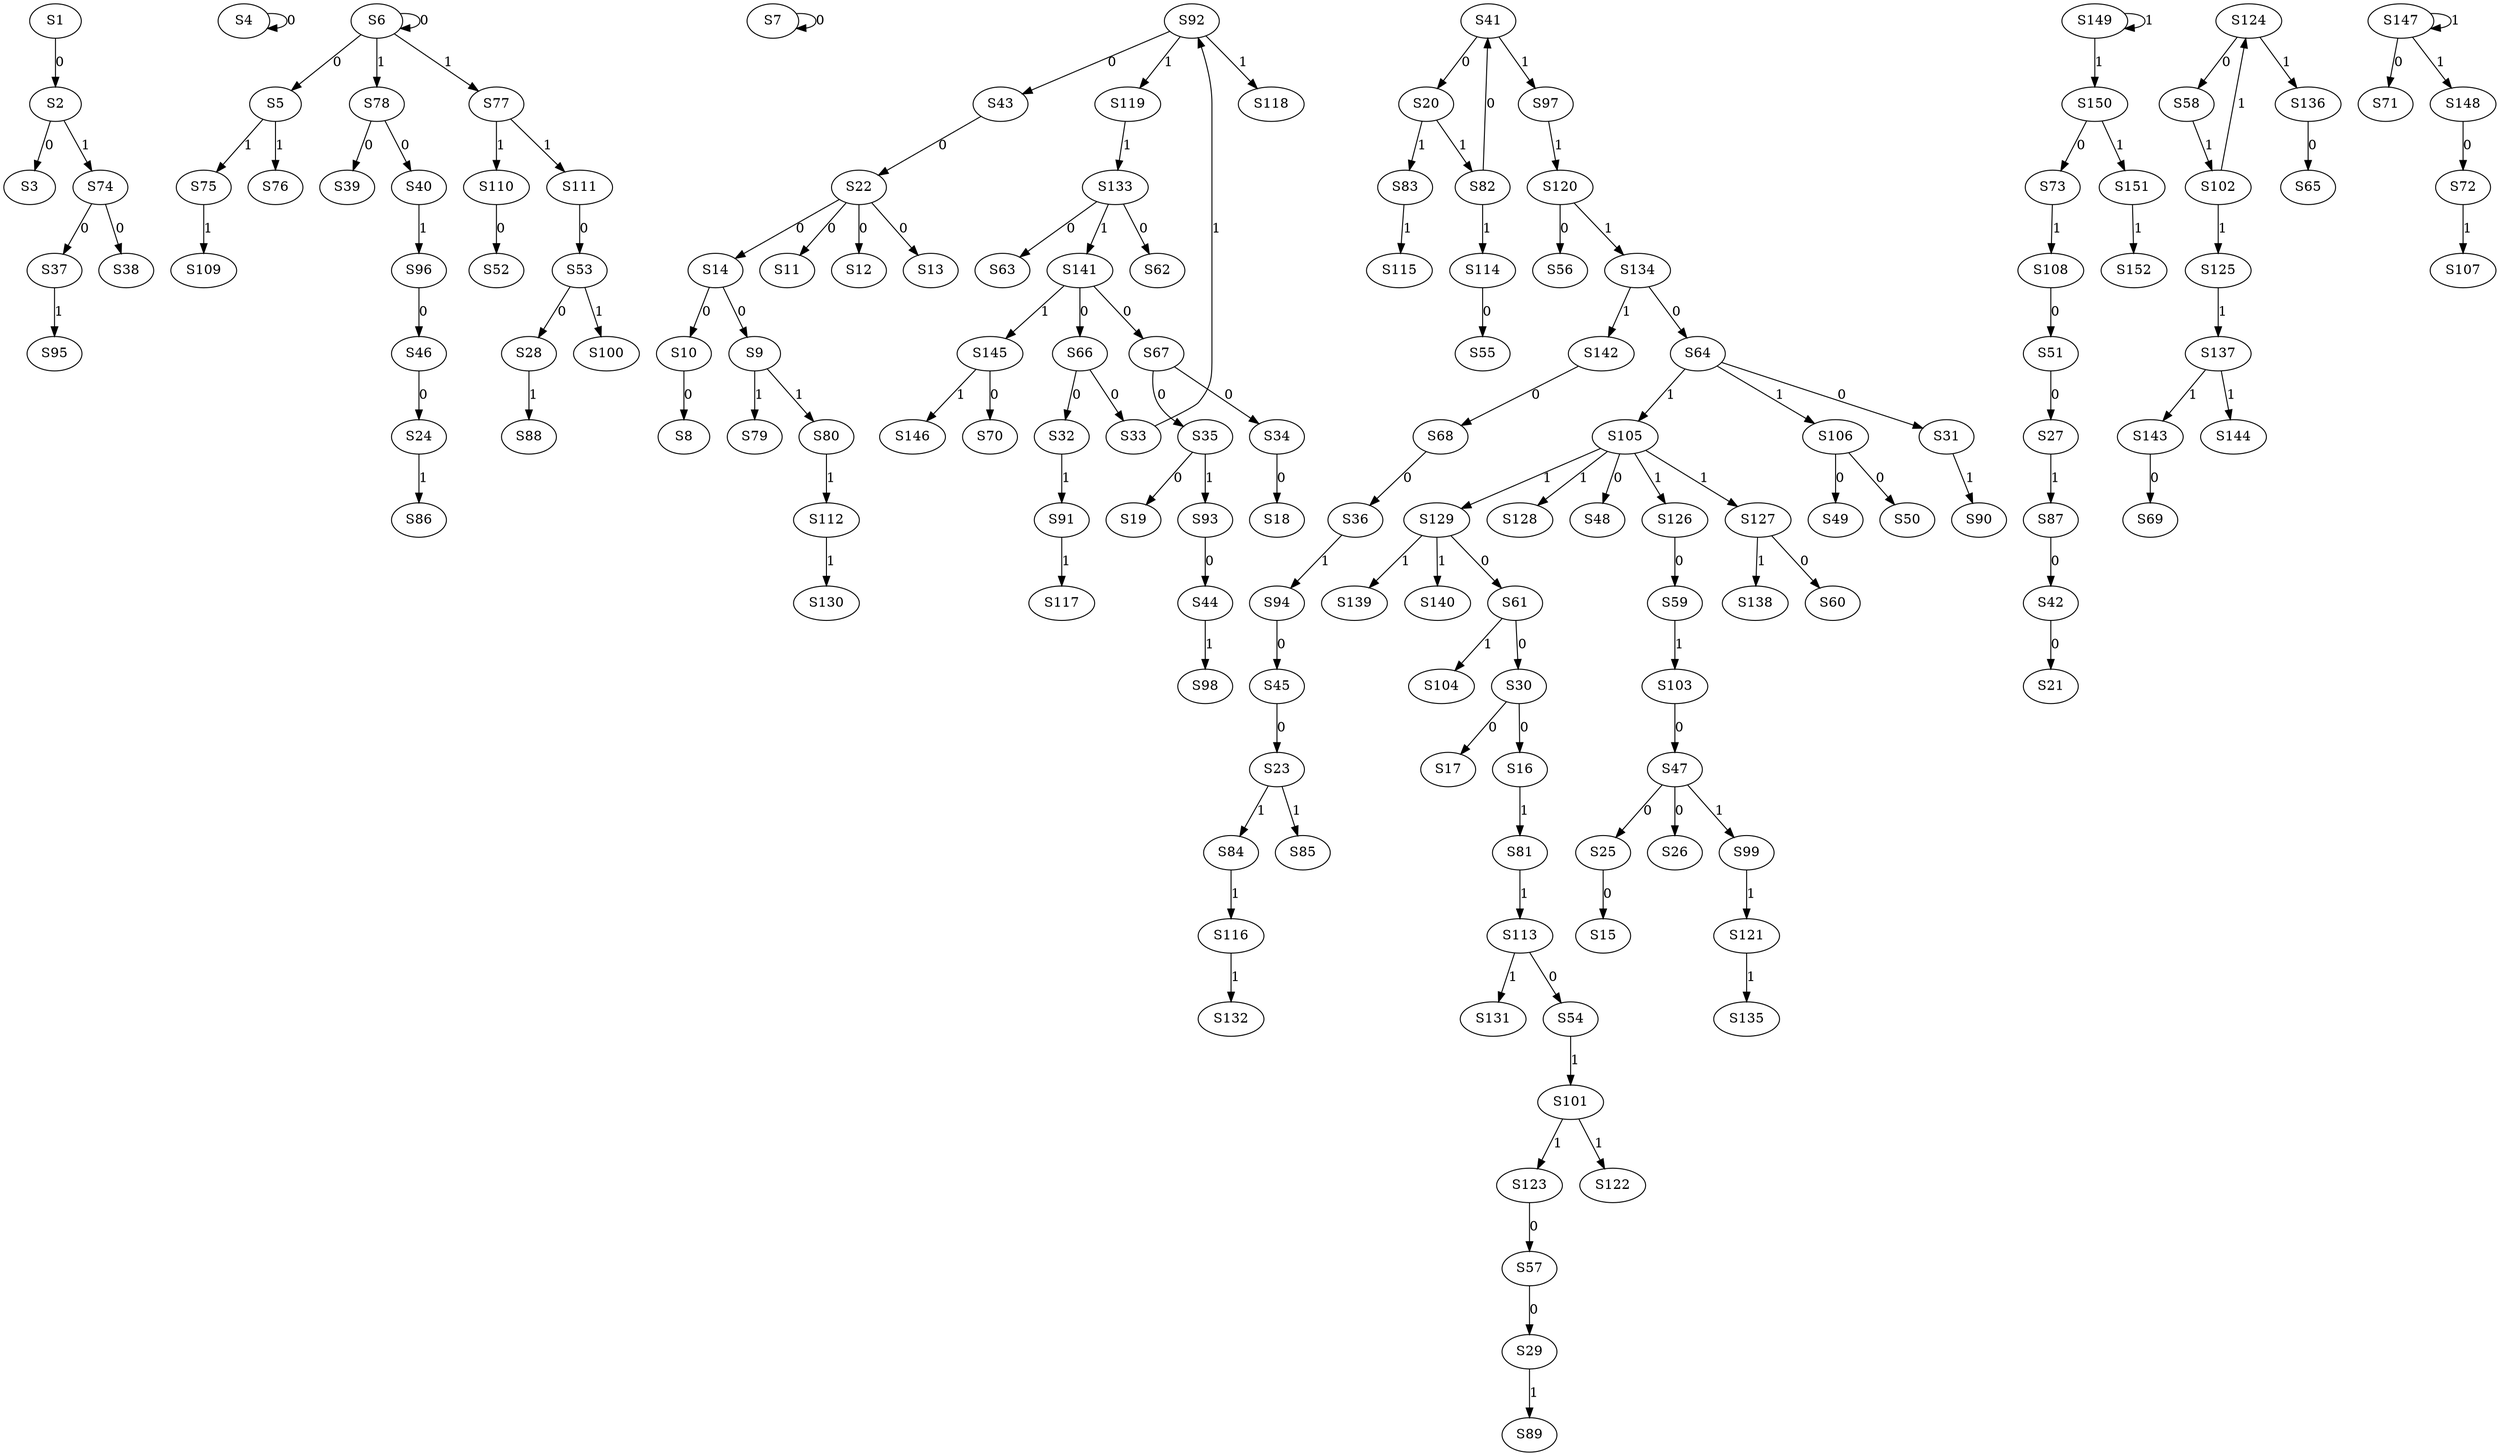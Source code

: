 strict digraph {
	S1 -> S2 [ label = 0 ];
	S2 -> S3 [ label = 0 ];
	S4 -> S4 [ label = 0 ];
	S6 -> S5 [ label = 0 ];
	S6 -> S6 [ label = 0 ];
	S7 -> S7 [ label = 0 ];
	S10 -> S8 [ label = 0 ];
	S14 -> S9 [ label = 0 ];
	S14 -> S10 [ label = 0 ];
	S22 -> S11 [ label = 0 ];
	S22 -> S12 [ label = 0 ];
	S22 -> S13 [ label = 0 ];
	S22 -> S14 [ label = 0 ];
	S25 -> S15 [ label = 0 ];
	S30 -> S16 [ label = 0 ];
	S30 -> S17 [ label = 0 ];
	S34 -> S18 [ label = 0 ];
	S35 -> S19 [ label = 0 ];
	S41 -> S20 [ label = 0 ];
	S42 -> S21 [ label = 0 ];
	S43 -> S22 [ label = 0 ];
	S45 -> S23 [ label = 0 ];
	S46 -> S24 [ label = 0 ];
	S47 -> S25 [ label = 0 ];
	S47 -> S26 [ label = 0 ];
	S51 -> S27 [ label = 0 ];
	S53 -> S28 [ label = 0 ];
	S57 -> S29 [ label = 0 ];
	S61 -> S30 [ label = 0 ];
	S64 -> S31 [ label = 0 ];
	S66 -> S32 [ label = 0 ];
	S66 -> S33 [ label = 0 ];
	S67 -> S34 [ label = 0 ];
	S67 -> S35 [ label = 0 ];
	S68 -> S36 [ label = 0 ];
	S74 -> S37 [ label = 0 ];
	S74 -> S38 [ label = 0 ];
	S78 -> S39 [ label = 0 ];
	S78 -> S40 [ label = 0 ];
	S82 -> S41 [ label = 0 ];
	S87 -> S42 [ label = 0 ];
	S92 -> S43 [ label = 0 ];
	S93 -> S44 [ label = 0 ];
	S94 -> S45 [ label = 0 ];
	S96 -> S46 [ label = 0 ];
	S103 -> S47 [ label = 0 ];
	S105 -> S48 [ label = 0 ];
	S106 -> S49 [ label = 0 ];
	S106 -> S50 [ label = 0 ];
	S108 -> S51 [ label = 0 ];
	S110 -> S52 [ label = 0 ];
	S111 -> S53 [ label = 0 ];
	S113 -> S54 [ label = 0 ];
	S114 -> S55 [ label = 0 ];
	S120 -> S56 [ label = 0 ];
	S123 -> S57 [ label = 0 ];
	S124 -> S58 [ label = 0 ];
	S126 -> S59 [ label = 0 ];
	S127 -> S60 [ label = 0 ];
	S129 -> S61 [ label = 0 ];
	S133 -> S62 [ label = 0 ];
	S133 -> S63 [ label = 0 ];
	S134 -> S64 [ label = 0 ];
	S136 -> S65 [ label = 0 ];
	S141 -> S66 [ label = 0 ];
	S141 -> S67 [ label = 0 ];
	S142 -> S68 [ label = 0 ];
	S143 -> S69 [ label = 0 ];
	S145 -> S70 [ label = 0 ];
	S147 -> S71 [ label = 0 ];
	S148 -> S72 [ label = 0 ];
	S150 -> S73 [ label = 0 ];
	S2 -> S74 [ label = 1 ];
	S5 -> S75 [ label = 1 ];
	S5 -> S76 [ label = 1 ];
	S6 -> S77 [ label = 1 ];
	S6 -> S78 [ label = 1 ];
	S9 -> S79 [ label = 1 ];
	S9 -> S80 [ label = 1 ];
	S16 -> S81 [ label = 1 ];
	S20 -> S82 [ label = 1 ];
	S20 -> S83 [ label = 1 ];
	S23 -> S84 [ label = 1 ];
	S23 -> S85 [ label = 1 ];
	S24 -> S86 [ label = 1 ];
	S27 -> S87 [ label = 1 ];
	S28 -> S88 [ label = 1 ];
	S29 -> S89 [ label = 1 ];
	S31 -> S90 [ label = 1 ];
	S32 -> S91 [ label = 1 ];
	S33 -> S92 [ label = 1 ];
	S35 -> S93 [ label = 1 ];
	S36 -> S94 [ label = 1 ];
	S37 -> S95 [ label = 1 ];
	S40 -> S96 [ label = 1 ];
	S41 -> S97 [ label = 1 ];
	S44 -> S98 [ label = 1 ];
	S47 -> S99 [ label = 1 ];
	S53 -> S100 [ label = 1 ];
	S54 -> S101 [ label = 1 ];
	S58 -> S102 [ label = 1 ];
	S59 -> S103 [ label = 1 ];
	S61 -> S104 [ label = 1 ];
	S64 -> S105 [ label = 1 ];
	S64 -> S106 [ label = 1 ];
	S72 -> S107 [ label = 1 ];
	S73 -> S108 [ label = 1 ];
	S75 -> S109 [ label = 1 ];
	S77 -> S110 [ label = 1 ];
	S77 -> S111 [ label = 1 ];
	S80 -> S112 [ label = 1 ];
	S81 -> S113 [ label = 1 ];
	S82 -> S114 [ label = 1 ];
	S83 -> S115 [ label = 1 ];
	S84 -> S116 [ label = 1 ];
	S91 -> S117 [ label = 1 ];
	S92 -> S118 [ label = 1 ];
	S92 -> S119 [ label = 1 ];
	S97 -> S120 [ label = 1 ];
	S99 -> S121 [ label = 1 ];
	S101 -> S122 [ label = 1 ];
	S101 -> S123 [ label = 1 ];
	S102 -> S124 [ label = 1 ];
	S102 -> S125 [ label = 1 ];
	S105 -> S126 [ label = 1 ];
	S105 -> S127 [ label = 1 ];
	S105 -> S128 [ label = 1 ];
	S105 -> S129 [ label = 1 ];
	S112 -> S130 [ label = 1 ];
	S113 -> S131 [ label = 1 ];
	S116 -> S132 [ label = 1 ];
	S119 -> S133 [ label = 1 ];
	S120 -> S134 [ label = 1 ];
	S121 -> S135 [ label = 1 ];
	S124 -> S136 [ label = 1 ];
	S125 -> S137 [ label = 1 ];
	S127 -> S138 [ label = 1 ];
	S129 -> S139 [ label = 1 ];
	S129 -> S140 [ label = 1 ];
	S133 -> S141 [ label = 1 ];
	S134 -> S142 [ label = 1 ];
	S137 -> S143 [ label = 1 ];
	S137 -> S144 [ label = 1 ];
	S141 -> S145 [ label = 1 ];
	S145 -> S146 [ label = 1 ];
	S147 -> S147 [ label = 1 ];
	S147 -> S148 [ label = 1 ];
	S149 -> S149 [ label = 1 ];
	S149 -> S150 [ label = 1 ];
	S150 -> S151 [ label = 1 ];
	S151 -> S152 [ label = 1 ];
}